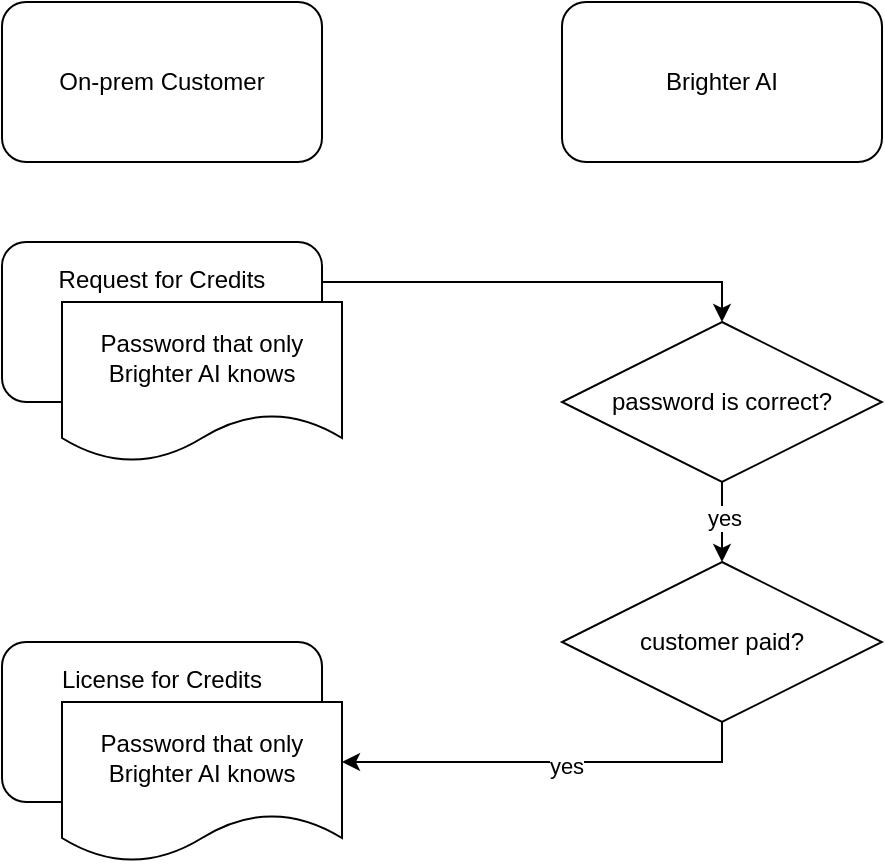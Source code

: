 <mxfile version="21.0.6" type="github">
  <diagram name="Page-1" id="m5YZ_qlnOhGQj11QOPUK">
    <mxGraphModel dx="1026" dy="549" grid="1" gridSize="10" guides="1" tooltips="1" connect="1" arrows="1" fold="1" page="1" pageScale="1" pageWidth="827" pageHeight="1169" math="0" shadow="0">
      <root>
        <mxCell id="0" />
        <mxCell id="1" parent="0" />
        <mxCell id="7Nhj254I4W7g9TZ_N3ey-1" value="On-prem Customer" style="rounded=1;whiteSpace=wrap;html=1;" vertex="1" parent="1">
          <mxGeometry x="200" y="120" width="160" height="80" as="geometry" />
        </mxCell>
        <mxCell id="7Nhj254I4W7g9TZ_N3ey-2" value="Brighter AI" style="rounded=1;whiteSpace=wrap;html=1;" vertex="1" parent="1">
          <mxGeometry x="480" y="120" width="160" height="80" as="geometry" />
        </mxCell>
        <mxCell id="7Nhj254I4W7g9TZ_N3ey-14" style="edgeStyle=orthogonalEdgeStyle;rounded=0;orthogonalLoop=1;jettySize=auto;html=1;exitX=1;exitY=0.25;exitDx=0;exitDy=0;entryX=0.5;entryY=0;entryDx=0;entryDy=0;" edge="1" parent="1" source="7Nhj254I4W7g9TZ_N3ey-3" target="7Nhj254I4W7g9TZ_N3ey-8">
          <mxGeometry relative="1" as="geometry" />
        </mxCell>
        <mxCell id="7Nhj254I4W7g9TZ_N3ey-3" value="Request for Credits&lt;br&gt;&lt;br&gt;&lt;br&gt;&lt;br&gt;" style="rounded=1;whiteSpace=wrap;html=1;" vertex="1" parent="1">
          <mxGeometry x="200" y="240" width="160" height="80" as="geometry" />
        </mxCell>
        <mxCell id="7Nhj254I4W7g9TZ_N3ey-4" value="Password that only Brighter AI knows" style="shape=document;whiteSpace=wrap;html=1;boundedLbl=1;" vertex="1" parent="1">
          <mxGeometry x="230" y="270" width="140" height="80" as="geometry" />
        </mxCell>
        <mxCell id="7Nhj254I4W7g9TZ_N3ey-5" value="License for Credits&lt;br&gt;&lt;br&gt;&lt;br&gt;&lt;br&gt;" style="rounded=1;whiteSpace=wrap;html=1;" vertex="1" parent="1">
          <mxGeometry x="200" y="440" width="160" height="80" as="geometry" />
        </mxCell>
        <mxCell id="7Nhj254I4W7g9TZ_N3ey-6" value="Password that only Brighter AI knows" style="shape=document;whiteSpace=wrap;html=1;boundedLbl=1;" vertex="1" parent="1">
          <mxGeometry x="230" y="470" width="140" height="80" as="geometry" />
        </mxCell>
        <mxCell id="7Nhj254I4W7g9TZ_N3ey-10" style="edgeStyle=orthogonalEdgeStyle;rounded=0;orthogonalLoop=1;jettySize=auto;html=1;entryX=0.5;entryY=0;entryDx=0;entryDy=0;" edge="1" parent="1" source="7Nhj254I4W7g9TZ_N3ey-8" target="7Nhj254I4W7g9TZ_N3ey-9">
          <mxGeometry relative="1" as="geometry" />
        </mxCell>
        <mxCell id="7Nhj254I4W7g9TZ_N3ey-13" value="yes" style="edgeLabel;html=1;align=center;verticalAlign=middle;resizable=0;points=[];" vertex="1" connectable="0" parent="7Nhj254I4W7g9TZ_N3ey-10">
          <mxGeometry x="-0.1" y="1" relative="1" as="geometry">
            <mxPoint as="offset" />
          </mxGeometry>
        </mxCell>
        <mxCell id="7Nhj254I4W7g9TZ_N3ey-8" value="password is correct?" style="rhombus;whiteSpace=wrap;html=1;" vertex="1" parent="1">
          <mxGeometry x="480" y="280" width="160" height="80" as="geometry" />
        </mxCell>
        <mxCell id="7Nhj254I4W7g9TZ_N3ey-11" style="edgeStyle=orthogonalEdgeStyle;rounded=0;orthogonalLoop=1;jettySize=auto;html=1;entryX=1;entryY=0.375;entryDx=0;entryDy=0;exitX=0.5;exitY=1;exitDx=0;exitDy=0;entryPerimeter=0;" edge="1" parent="1" source="7Nhj254I4W7g9TZ_N3ey-9" target="7Nhj254I4W7g9TZ_N3ey-6">
          <mxGeometry relative="1" as="geometry" />
        </mxCell>
        <mxCell id="7Nhj254I4W7g9TZ_N3ey-12" value="yes" style="edgeLabel;html=1;align=center;verticalAlign=middle;resizable=0;points=[];" vertex="1" connectable="0" parent="7Nhj254I4W7g9TZ_N3ey-11">
          <mxGeometry x="-0.067" y="2" relative="1" as="geometry">
            <mxPoint as="offset" />
          </mxGeometry>
        </mxCell>
        <mxCell id="7Nhj254I4W7g9TZ_N3ey-9" value="customer paid?" style="rhombus;whiteSpace=wrap;html=1;" vertex="1" parent="1">
          <mxGeometry x="480" y="400" width="160" height="80" as="geometry" />
        </mxCell>
      </root>
    </mxGraphModel>
  </diagram>
</mxfile>
